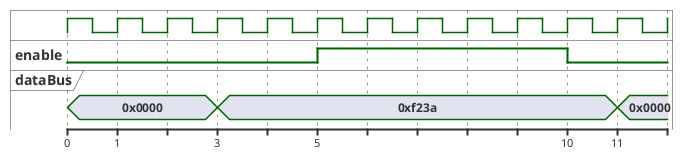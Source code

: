 @startuml
clock clk with period 1
binary "enable" as EN
concise "dataBus" as db

@0 as :start
@5 as :en_high 
@10 as :en_low
@:en_high-2 as :en_highMinus2

@:start
EN is low
db is "0x0000"

@:en_high
EN is high

@:en_low
EN is low

@:en_highMinus2
db is "0xf23a"

@:en_high+6
db is "0x0000"
@enduml
